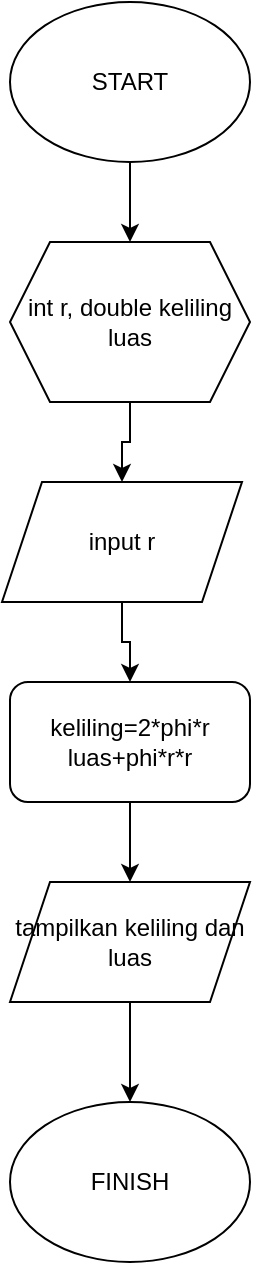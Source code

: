 <mxfile version="21.7.5" type="device">
  <diagram id="C5RBs43oDa-KdzZeNtuy" name="Page-1">
    <mxGraphModel dx="1042" dy="551" grid="1" gridSize="10" guides="1" tooltips="1" connect="1" arrows="1" fold="1" page="1" pageScale="1" pageWidth="827" pageHeight="1169" math="0" shadow="0">
      <root>
        <mxCell id="WIyWlLk6GJQsqaUBKTNV-0" />
        <mxCell id="WIyWlLk6GJQsqaUBKTNV-1" parent="WIyWlLk6GJQsqaUBKTNV-0" />
        <mxCell id="BvmSv9PaKKFq10cFC2QJ-6" style="edgeStyle=orthogonalEdgeStyle;rounded=0;orthogonalLoop=1;jettySize=auto;html=1;entryX=0.5;entryY=0;entryDx=0;entryDy=0;" edge="1" parent="WIyWlLk6GJQsqaUBKTNV-1" source="BvmSv9PaKKFq10cFC2QJ-0" target="BvmSv9PaKKFq10cFC2QJ-1">
          <mxGeometry relative="1" as="geometry" />
        </mxCell>
        <mxCell id="BvmSv9PaKKFq10cFC2QJ-0" value="START" style="ellipse;whiteSpace=wrap;html=1;" vertex="1" parent="WIyWlLk6GJQsqaUBKTNV-1">
          <mxGeometry x="354" y="40" width="120" height="80" as="geometry" />
        </mxCell>
        <mxCell id="BvmSv9PaKKFq10cFC2QJ-9" style="edgeStyle=orthogonalEdgeStyle;rounded=0;orthogonalLoop=1;jettySize=auto;html=1;entryX=0.5;entryY=0;entryDx=0;entryDy=0;" edge="1" parent="WIyWlLk6GJQsqaUBKTNV-1" source="BvmSv9PaKKFq10cFC2QJ-1" target="BvmSv9PaKKFq10cFC2QJ-2">
          <mxGeometry relative="1" as="geometry" />
        </mxCell>
        <mxCell id="BvmSv9PaKKFq10cFC2QJ-1" value="int r, double keliling luas" style="shape=hexagon;perimeter=hexagonPerimeter2;whiteSpace=wrap;html=1;fixedSize=1;" vertex="1" parent="WIyWlLk6GJQsqaUBKTNV-1">
          <mxGeometry x="354" y="160" width="120" height="80" as="geometry" />
        </mxCell>
        <mxCell id="BvmSv9PaKKFq10cFC2QJ-10" style="edgeStyle=orthogonalEdgeStyle;rounded=0;orthogonalLoop=1;jettySize=auto;html=1;entryX=0.5;entryY=0;entryDx=0;entryDy=0;" edge="1" parent="WIyWlLk6GJQsqaUBKTNV-1" source="BvmSv9PaKKFq10cFC2QJ-2" target="BvmSv9PaKKFq10cFC2QJ-3">
          <mxGeometry relative="1" as="geometry" />
        </mxCell>
        <mxCell id="BvmSv9PaKKFq10cFC2QJ-2" value="input r" style="shape=parallelogram;perimeter=parallelogramPerimeter;whiteSpace=wrap;html=1;fixedSize=1;" vertex="1" parent="WIyWlLk6GJQsqaUBKTNV-1">
          <mxGeometry x="350" y="280" width="120" height="60" as="geometry" />
        </mxCell>
        <mxCell id="BvmSv9PaKKFq10cFC2QJ-11" style="edgeStyle=orthogonalEdgeStyle;rounded=0;orthogonalLoop=1;jettySize=auto;html=1;entryX=0.5;entryY=0;entryDx=0;entryDy=0;" edge="1" parent="WIyWlLk6GJQsqaUBKTNV-1" source="BvmSv9PaKKFq10cFC2QJ-3" target="BvmSv9PaKKFq10cFC2QJ-4">
          <mxGeometry relative="1" as="geometry" />
        </mxCell>
        <mxCell id="BvmSv9PaKKFq10cFC2QJ-3" value="keliling=2*phi*r&lt;br&gt;luas+phi*r*r" style="rounded=1;whiteSpace=wrap;html=1;" vertex="1" parent="WIyWlLk6GJQsqaUBKTNV-1">
          <mxGeometry x="354" y="380" width="120" height="60" as="geometry" />
        </mxCell>
        <mxCell id="BvmSv9PaKKFq10cFC2QJ-12" style="edgeStyle=orthogonalEdgeStyle;rounded=0;orthogonalLoop=1;jettySize=auto;html=1;entryX=0.5;entryY=0;entryDx=0;entryDy=0;" edge="1" parent="WIyWlLk6GJQsqaUBKTNV-1" source="BvmSv9PaKKFq10cFC2QJ-4" target="BvmSv9PaKKFq10cFC2QJ-5">
          <mxGeometry relative="1" as="geometry" />
        </mxCell>
        <mxCell id="BvmSv9PaKKFq10cFC2QJ-4" value="tampilkan keliling dan luas" style="shape=parallelogram;perimeter=parallelogramPerimeter;whiteSpace=wrap;html=1;fixedSize=1;" vertex="1" parent="WIyWlLk6GJQsqaUBKTNV-1">
          <mxGeometry x="354" y="480" width="120" height="60" as="geometry" />
        </mxCell>
        <mxCell id="BvmSv9PaKKFq10cFC2QJ-5" value="FINISH" style="ellipse;whiteSpace=wrap;html=1;" vertex="1" parent="WIyWlLk6GJQsqaUBKTNV-1">
          <mxGeometry x="354" y="590" width="120" height="80" as="geometry" />
        </mxCell>
      </root>
    </mxGraphModel>
  </diagram>
</mxfile>
